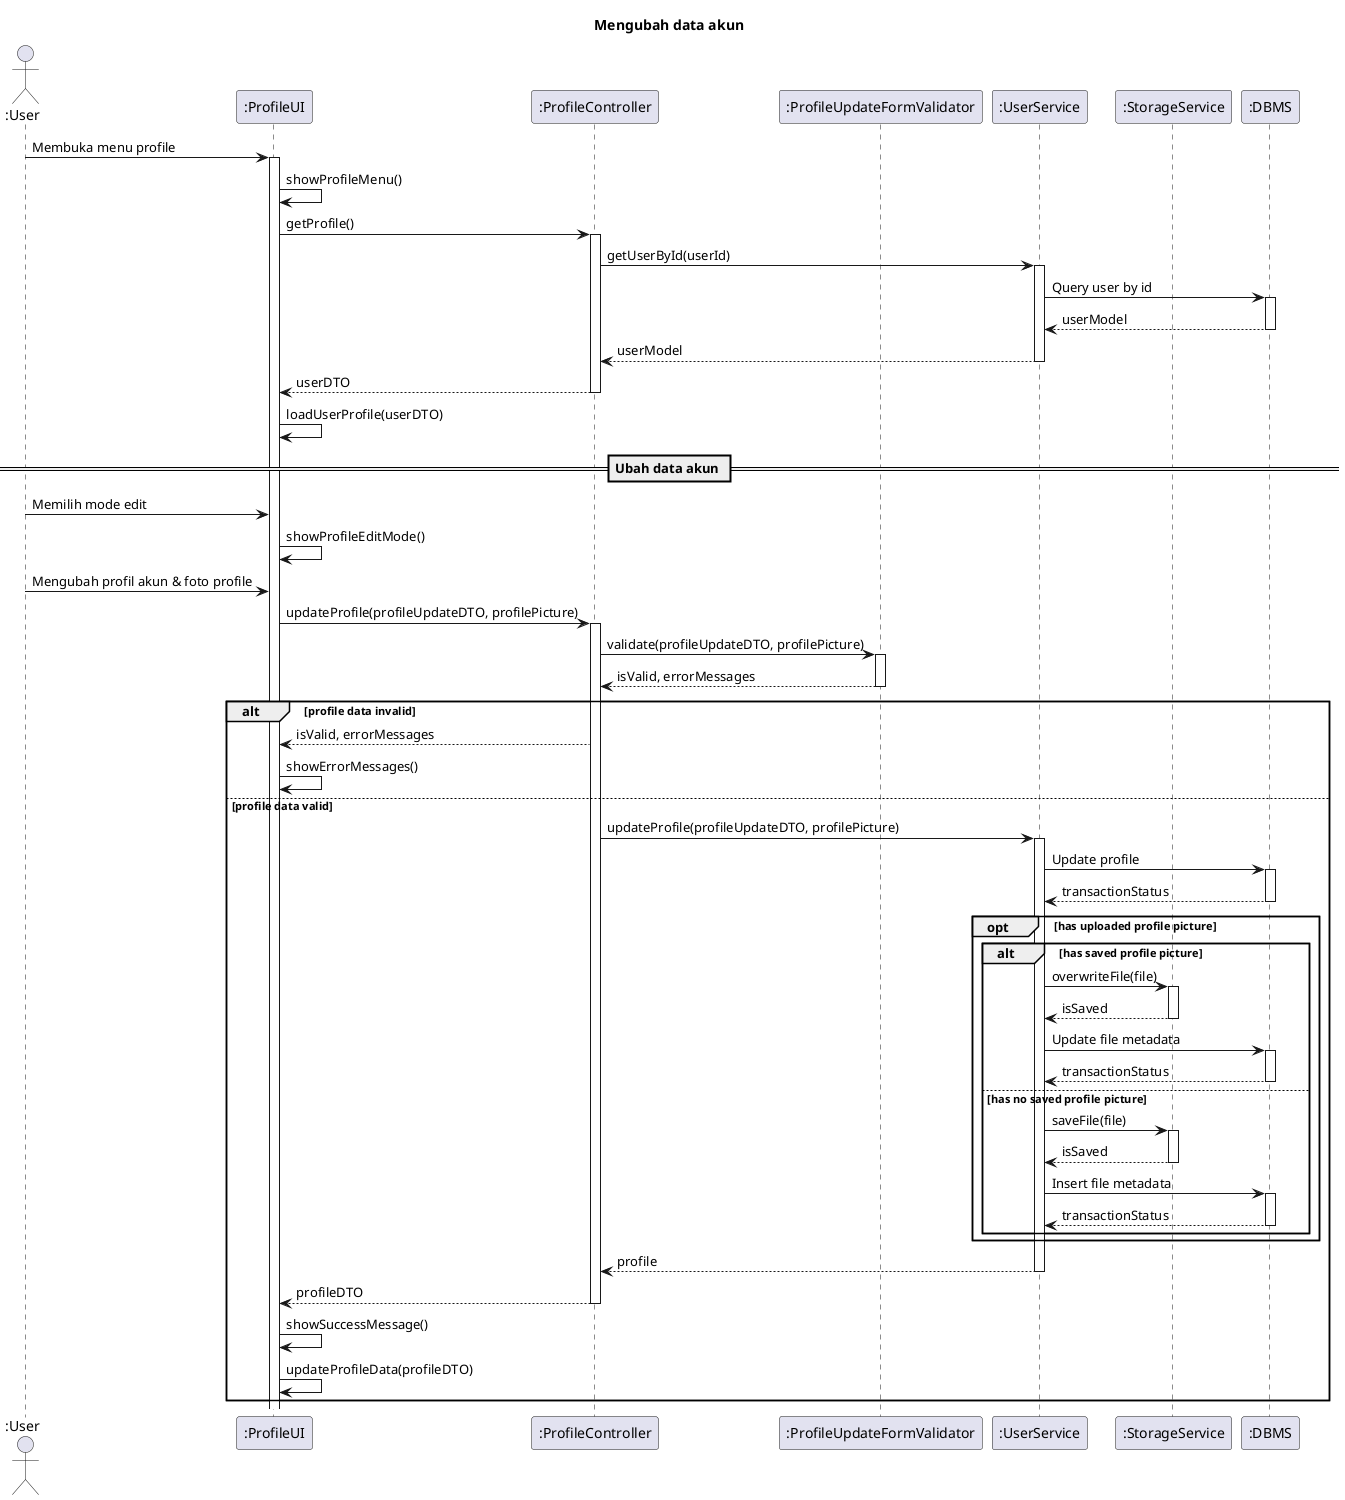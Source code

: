 @startuml SD-MGACCOUNT-001 - Mengubah data akun

title Mengubah data akun

actor ":User" as user
participant ":ProfileUI" as view
participant ":ProfileController" as controller
participant ":ProfileUpdateFormValidator" as validator 
participant ":UserService" as service
participant ":StorageService" as storageService 
participant ":DBMS" as db

user -> view ++: Membuka menu profile
view -> view: showProfileMenu()

view -> controller ++: getProfile()
  controller -> service ++: getUserById(userId)
    service -> db ++: Query user by id
      return userModel
    return userModel
  return userDTO

view -> view: loadUserProfile(userDTO)

== Ubah data akun ==
user -> view: Memilih mode edit
view -> view: showProfileEditMode()

user -> view: Mengubah profil akun & foto profile 
view -> controller ++: updateProfile(profileUpdateDTO, profilePicture)
  controller -> validator ++: validate(profileUpdateDTO, profilePicture)
    return isValid, errorMessages

  alt profile data invalid
    controller --> view: isValid, errorMessages
    view -> view: showErrorMessages()
  else profile data valid
    controller -> service ++: updateProfile(profileUpdateDTO, profilePicture)
      service -> db ++: Update profile 
        return transactionStatus
      
      opt has uploaded profile picture 
        alt has saved profile picture
          service -> storageService ++: overwriteFile(file)
            return isSaved
          
          service -> db ++: Update file metadata
            return transactionStatus
        else has no saved profile picture
          service -> storageService ++: saveFile(file)
            return isSaved
          
          service -> db ++: Insert file metadata
            return transactionStatus
        end
      end

      return profile

    return profileDTO
    
    view -> view: showSuccessMessage()
    view -> view: updateProfileData(profileDTO)
  end